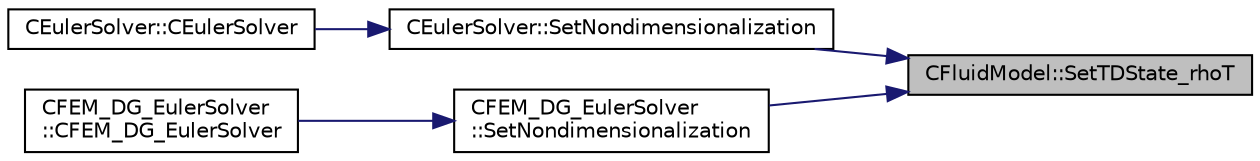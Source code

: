 digraph "CFluidModel::SetTDState_rhoT"
{
 // LATEX_PDF_SIZE
  edge [fontname="Helvetica",fontsize="10",labelfontname="Helvetica",labelfontsize="10"];
  node [fontname="Helvetica",fontsize="10",shape=record];
  rankdir="RL";
  Node1 [label="CFluidModel::SetTDState_rhoT",height=0.2,width=0.4,color="black", fillcolor="grey75", style="filled", fontcolor="black",tooltip="virtual member that would be different for each gas model implemented"];
  Node1 -> Node2 [dir="back",color="midnightblue",fontsize="10",style="solid",fontname="Helvetica"];
  Node2 [label="CEulerSolver::SetNondimensionalization",height=0.2,width=0.4,color="black", fillcolor="white", style="filled",URL="$classCEulerSolver.html#a1c633d6e77fefb2e76308e2ba0af0c2c",tooltip="Set the solver nondimensionalization."];
  Node2 -> Node3 [dir="back",color="midnightblue",fontsize="10",style="solid",fontname="Helvetica"];
  Node3 [label="CEulerSolver::CEulerSolver",height=0.2,width=0.4,color="black", fillcolor="white", style="filled",URL="$classCEulerSolver.html#acb987947b2e76a9900605cb5fee72460",tooltip="Main constructor of this class."];
  Node1 -> Node4 [dir="back",color="midnightblue",fontsize="10",style="solid",fontname="Helvetica"];
  Node4 [label="CFEM_DG_EulerSolver\l::SetNondimensionalization",height=0.2,width=0.4,color="black", fillcolor="white", style="filled",URL="$classCFEM__DG__EulerSolver.html#a31316dc2fe564329d9bb372961b10a3a",tooltip="Set the fluid solver nondimensionalization."];
  Node4 -> Node5 [dir="back",color="midnightblue",fontsize="10",style="solid",fontname="Helvetica"];
  Node5 [label="CFEM_DG_EulerSolver\l::CFEM_DG_EulerSolver",height=0.2,width=0.4,color="black", fillcolor="white", style="filled",URL="$classCFEM__DG__EulerSolver.html#a70d30ef9e7cd7620d54ec73f4b1ed28c",tooltip=" "];
}
